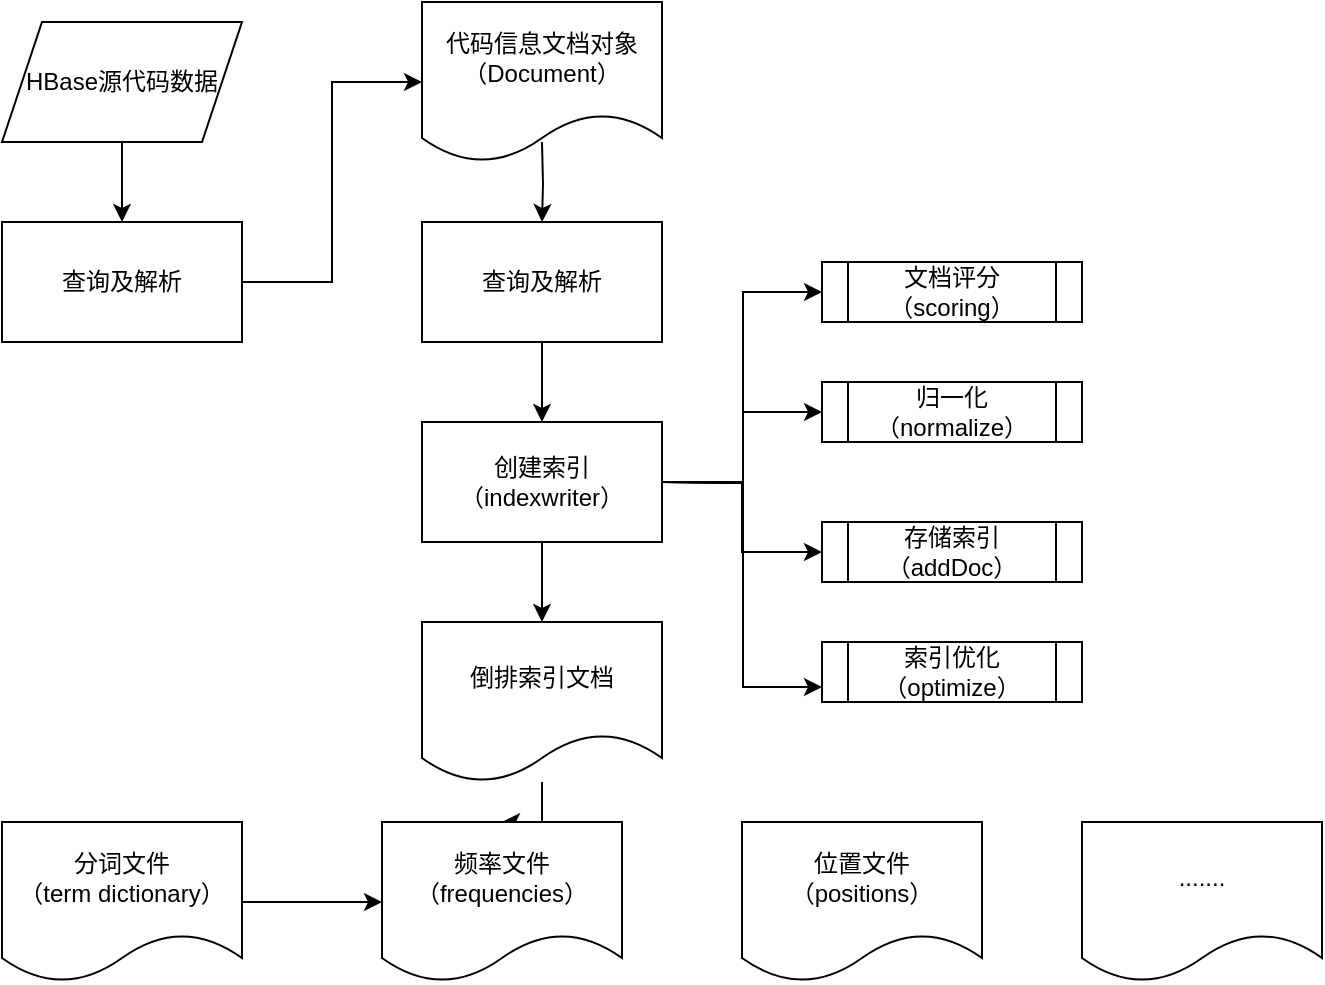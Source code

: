 <mxfile version="20.0.3" type="github">
  <diagram id="oLh7o5f7Te1cQ1Qnb0tB" name="第 1 页">
    <mxGraphModel dx="850" dy="559" grid="1" gridSize="10" guides="1" tooltips="1" connect="1" arrows="1" fold="1" page="1" pageScale="1" pageWidth="827" pageHeight="1169" math="0" shadow="0">
      <root>
        <mxCell id="0" />
        <mxCell id="1" parent="0" />
        <mxCell id="7gMo_UnRCt_d3t7Be2C8-7" value="" style="edgeStyle=orthogonalEdgeStyle;rounded=0;orthogonalLoop=1;jettySize=auto;html=1;" edge="1" parent="1" source="7gMo_UnRCt_d3t7Be2C8-1" target="7gMo_UnRCt_d3t7Be2C8-2">
          <mxGeometry relative="1" as="geometry" />
        </mxCell>
        <mxCell id="7gMo_UnRCt_d3t7Be2C8-1" value="HBase源代码数据" style="shape=parallelogram;perimeter=parallelogramPerimeter;whiteSpace=wrap;html=1;fixedSize=1;" vertex="1" parent="1">
          <mxGeometry x="90" y="100" width="120" height="60" as="geometry" />
        </mxCell>
        <mxCell id="7gMo_UnRCt_d3t7Be2C8-2" value="查询及解析" style="rounded=0;whiteSpace=wrap;html=1;" vertex="1" parent="1">
          <mxGeometry x="90" y="200" width="120" height="60" as="geometry" />
        </mxCell>
        <mxCell id="7gMo_UnRCt_d3t7Be2C8-9" value="" style="edgeStyle=orthogonalEdgeStyle;rounded=0;orthogonalLoop=1;jettySize=auto;html=1;" edge="1" parent="1" target="7gMo_UnRCt_d3t7Be2C8-4">
          <mxGeometry relative="1" as="geometry">
            <mxPoint x="360" y="160" as="sourcePoint" />
          </mxGeometry>
        </mxCell>
        <mxCell id="7gMo_UnRCt_d3t7Be2C8-3" value="代码信息文档对象&lt;br&gt;（Document）" style="shape=document;whiteSpace=wrap;html=1;boundedLbl=1;" vertex="1" parent="1">
          <mxGeometry x="300" y="90" width="120" height="80" as="geometry" />
        </mxCell>
        <mxCell id="7gMo_UnRCt_d3t7Be2C8-10" value="" style="edgeStyle=orthogonalEdgeStyle;rounded=0;orthogonalLoop=1;jettySize=auto;html=1;" edge="1" parent="1" source="7gMo_UnRCt_d3t7Be2C8-4" target="7gMo_UnRCt_d3t7Be2C8-5">
          <mxGeometry relative="1" as="geometry" />
        </mxCell>
        <mxCell id="7gMo_UnRCt_d3t7Be2C8-4" value="查询及解析" style="rounded=0;whiteSpace=wrap;html=1;" vertex="1" parent="1">
          <mxGeometry x="300" y="200" width="120" height="60" as="geometry" />
        </mxCell>
        <mxCell id="7gMo_UnRCt_d3t7Be2C8-11" value="" style="edgeStyle=orthogonalEdgeStyle;rounded=0;orthogonalLoop=1;jettySize=auto;html=1;" edge="1" parent="1" source="7gMo_UnRCt_d3t7Be2C8-5">
          <mxGeometry relative="1" as="geometry">
            <mxPoint x="360" y="400" as="targetPoint" />
          </mxGeometry>
        </mxCell>
        <mxCell id="7gMo_UnRCt_d3t7Be2C8-16" value="" style="edgeStyle=orthogonalEdgeStyle;rounded=0;orthogonalLoop=1;jettySize=auto;html=1;" edge="1" parent="1" source="7gMo_UnRCt_d3t7Be2C8-5" target="7gMo_UnRCt_d3t7Be2C8-14">
          <mxGeometry relative="1" as="geometry" />
        </mxCell>
        <mxCell id="7gMo_UnRCt_d3t7Be2C8-5" value="创建索引&lt;br&gt;（indexwriter）" style="rounded=0;whiteSpace=wrap;html=1;" vertex="1" parent="1">
          <mxGeometry x="300" y="300" width="120" height="60" as="geometry" />
        </mxCell>
        <mxCell id="7gMo_UnRCt_d3t7Be2C8-8" value="" style="endArrow=classic;html=1;rounded=0;exitX=1;exitY=0.5;exitDx=0;exitDy=0;entryX=0;entryY=0.5;entryDx=0;entryDy=0;edgeStyle=orthogonalEdgeStyle;" edge="1" parent="1" source="7gMo_UnRCt_d3t7Be2C8-2" target="7gMo_UnRCt_d3t7Be2C8-3">
          <mxGeometry width="50" height="50" relative="1" as="geometry">
            <mxPoint x="390" y="300" as="sourcePoint" />
            <mxPoint x="440" y="250" as="targetPoint" />
          </mxGeometry>
        </mxCell>
        <mxCell id="7gMo_UnRCt_d3t7Be2C8-12" value="文档评分（scoring）" style="shape=process;whiteSpace=wrap;html=1;backgroundOutline=1;" vertex="1" parent="1">
          <mxGeometry x="500" y="220" width="130" height="30" as="geometry" />
        </mxCell>
        <mxCell id="7gMo_UnRCt_d3t7Be2C8-13" value="归一化&lt;br&gt;（normalize）" style="shape=process;whiteSpace=wrap;html=1;backgroundOutline=1;" vertex="1" parent="1">
          <mxGeometry x="500" y="280" width="130" height="30" as="geometry" />
        </mxCell>
        <mxCell id="7gMo_UnRCt_d3t7Be2C8-14" value="存储索引&lt;br&gt;（addDoc）" style="shape=process;whiteSpace=wrap;html=1;backgroundOutline=1;" vertex="1" parent="1">
          <mxGeometry x="500" y="350" width="130" height="30" as="geometry" />
        </mxCell>
        <mxCell id="7gMo_UnRCt_d3t7Be2C8-15" value="索引优化&lt;br&gt;（optimize）" style="shape=process;whiteSpace=wrap;html=1;backgroundOutline=1;" vertex="1" parent="1">
          <mxGeometry x="500" y="410" width="130" height="30" as="geometry" />
        </mxCell>
        <mxCell id="7gMo_UnRCt_d3t7Be2C8-17" value="" style="endArrow=classic;html=1;rounded=0;entryX=0;entryY=0.5;entryDx=0;entryDy=0;edgeStyle=orthogonalEdgeStyle;" edge="1" parent="1" target="7gMo_UnRCt_d3t7Be2C8-12">
          <mxGeometry width="50" height="50" relative="1" as="geometry">
            <mxPoint x="420" y="330" as="sourcePoint" />
            <mxPoint x="440" y="240" as="targetPoint" />
          </mxGeometry>
        </mxCell>
        <mxCell id="7gMo_UnRCt_d3t7Be2C8-18" value="" style="endArrow=classic;html=1;rounded=0;entryX=0;entryY=0.5;entryDx=0;entryDy=0;edgeStyle=orthogonalEdgeStyle;" edge="1" parent="1" target="7gMo_UnRCt_d3t7Be2C8-13">
          <mxGeometry width="50" height="50" relative="1" as="geometry">
            <mxPoint x="420" y="330" as="sourcePoint" />
            <mxPoint x="440" y="240" as="targetPoint" />
          </mxGeometry>
        </mxCell>
        <mxCell id="7gMo_UnRCt_d3t7Be2C8-19" value="" style="endArrow=classic;html=1;rounded=0;entryX=0;entryY=0.75;entryDx=0;entryDy=0;edgeStyle=orthogonalEdgeStyle;" edge="1" parent="1" target="7gMo_UnRCt_d3t7Be2C8-15">
          <mxGeometry width="50" height="50" relative="1" as="geometry">
            <mxPoint x="420" y="330" as="sourcePoint" />
            <mxPoint x="440" y="240" as="targetPoint" />
          </mxGeometry>
        </mxCell>
        <mxCell id="7gMo_UnRCt_d3t7Be2C8-26" value="" style="edgeStyle=orthogonalEdgeStyle;rounded=0;orthogonalLoop=1;jettySize=auto;html=1;" edge="1" parent="1" source="7gMo_UnRCt_d3t7Be2C8-20" target="7gMo_UnRCt_d3t7Be2C8-22">
          <mxGeometry relative="1" as="geometry" />
        </mxCell>
        <mxCell id="7gMo_UnRCt_d3t7Be2C8-20" value="倒排索引文档" style="shape=document;whiteSpace=wrap;html=1;boundedLbl=1;" vertex="1" parent="1">
          <mxGeometry x="300" y="400" width="120" height="80" as="geometry" />
        </mxCell>
        <mxCell id="7gMo_UnRCt_d3t7Be2C8-25" value="" style="edgeStyle=orthogonalEdgeStyle;rounded=0;orthogonalLoop=1;jettySize=auto;html=1;" edge="1" parent="1" source="7gMo_UnRCt_d3t7Be2C8-21" target="7gMo_UnRCt_d3t7Be2C8-22">
          <mxGeometry relative="1" as="geometry" />
        </mxCell>
        <mxCell id="7gMo_UnRCt_d3t7Be2C8-21" value="分词文件&lt;br&gt;（term dictionary）" style="shape=document;whiteSpace=wrap;html=1;boundedLbl=1;" vertex="1" parent="1">
          <mxGeometry x="90" y="500" width="120" height="80" as="geometry" />
        </mxCell>
        <mxCell id="7gMo_UnRCt_d3t7Be2C8-22" value="频率文件&lt;br&gt;（frequencies）" style="shape=document;whiteSpace=wrap;html=1;boundedLbl=1;" vertex="1" parent="1">
          <mxGeometry x="280" y="500" width="120" height="80" as="geometry" />
        </mxCell>
        <mxCell id="7gMo_UnRCt_d3t7Be2C8-23" value="位置文件&lt;br&gt;（positions）" style="shape=document;whiteSpace=wrap;html=1;boundedLbl=1;" vertex="1" parent="1">
          <mxGeometry x="460" y="500" width="120" height="80" as="geometry" />
        </mxCell>
        <mxCell id="7gMo_UnRCt_d3t7Be2C8-24" value="......." style="shape=document;whiteSpace=wrap;html=1;boundedLbl=1;" vertex="1" parent="1">
          <mxGeometry x="630" y="500" width="120" height="80" as="geometry" />
        </mxCell>
      </root>
    </mxGraphModel>
  </diagram>
</mxfile>
